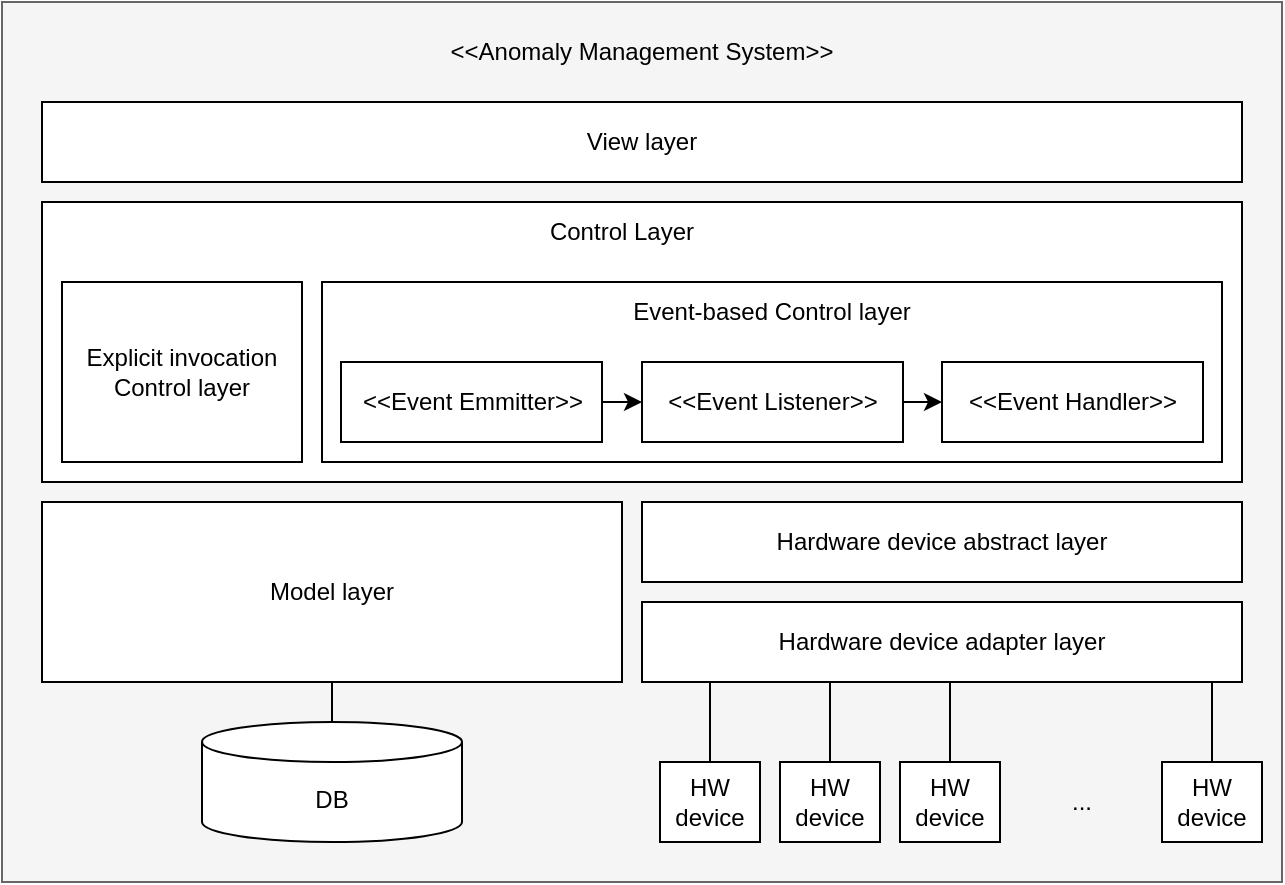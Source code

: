 <mxfile version="21.1.7" type="github">
  <diagram name="페이지-1" id="UiiDNWAqFwjKF0HyPbsK">
    <mxGraphModel dx="908" dy="595" grid="1" gridSize="10" guides="1" tooltips="1" connect="1" arrows="1" fold="1" page="1" pageScale="1" pageWidth="827" pageHeight="1169" math="0" shadow="0">
      <root>
        <mxCell id="0" />
        <mxCell id="1" parent="0" />
        <mxCell id="qTMEEash9hVdEmzpQc22-1" value="" style="rounded=0;whiteSpace=wrap;html=1;fillColor=#f5f5f5;fontColor=#333333;strokeColor=#666666;" vertex="1" parent="1">
          <mxGeometry x="160" y="110" width="640" height="440" as="geometry" />
        </mxCell>
        <mxCell id="qTMEEash9hVdEmzpQc22-2" value="View layer" style="rounded=0;whiteSpace=wrap;html=1;" vertex="1" parent="1">
          <mxGeometry x="180" y="160" width="600" height="40" as="geometry" />
        </mxCell>
        <mxCell id="qTMEEash9hVdEmzpQc22-3" value="" style="rounded=0;whiteSpace=wrap;html=1;" vertex="1" parent="1">
          <mxGeometry x="180" y="210" width="600" height="140" as="geometry" />
        </mxCell>
        <mxCell id="qTMEEash9hVdEmzpQc22-4" value="Model layer" style="rounded=0;whiteSpace=wrap;html=1;" vertex="1" parent="1">
          <mxGeometry x="180" y="360" width="290" height="90" as="geometry" />
        </mxCell>
        <mxCell id="qTMEEash9hVdEmzpQc22-5" value="Hardware device abstract layer" style="rounded=0;whiteSpace=wrap;html=1;" vertex="1" parent="1">
          <mxGeometry x="480" y="360" width="300" height="40" as="geometry" />
        </mxCell>
        <mxCell id="qTMEEash9hVdEmzpQc22-6" value="Hardware device adapter layer" style="rounded=0;whiteSpace=wrap;html=1;" vertex="1" parent="1">
          <mxGeometry x="480" y="410" width="300" height="40" as="geometry" />
        </mxCell>
        <mxCell id="qTMEEash9hVdEmzpQc22-8" value="&amp;lt;&amp;lt;Anomaly Management System&amp;gt;&amp;gt;" style="text;html=1;strokeColor=none;fillColor=none;align=center;verticalAlign=middle;whiteSpace=wrap;rounded=0;" vertex="1" parent="1">
          <mxGeometry x="355" y="120" width="250" height="30" as="geometry" />
        </mxCell>
        <mxCell id="qTMEEash9hVdEmzpQc22-9" value="DB" style="shape=cylinder3;whiteSpace=wrap;html=1;boundedLbl=1;backgroundOutline=1;size=10.0;" vertex="1" parent="1">
          <mxGeometry x="260" y="470" width="130" height="60" as="geometry" />
        </mxCell>
        <mxCell id="qTMEEash9hVdEmzpQc22-24" value="HW &lt;br&gt;device" style="rounded=0;whiteSpace=wrap;html=1;" vertex="1" parent="1">
          <mxGeometry x="489" y="490" width="50" height="40" as="geometry" />
        </mxCell>
        <mxCell id="qTMEEash9hVdEmzpQc22-25" value="" style="endArrow=none;html=1;rounded=0;" edge="1" parent="1" source="qTMEEash9hVdEmzpQc22-24">
          <mxGeometry width="50" height="50" relative="1" as="geometry">
            <mxPoint x="543" y="350" as="sourcePoint" />
            <mxPoint x="514" y="450" as="targetPoint" />
          </mxGeometry>
        </mxCell>
        <mxCell id="qTMEEash9hVdEmzpQc22-28" value="HW &lt;br&gt;device" style="rounded=0;whiteSpace=wrap;html=1;" vertex="1" parent="1">
          <mxGeometry x="549" y="490" width="50" height="40" as="geometry" />
        </mxCell>
        <mxCell id="qTMEEash9hVdEmzpQc22-29" value="" style="endArrow=none;html=1;rounded=0;" edge="1" parent="1" source="qTMEEash9hVdEmzpQc22-28">
          <mxGeometry width="50" height="50" relative="1" as="geometry">
            <mxPoint x="603" y="350" as="sourcePoint" />
            <mxPoint x="574" y="450" as="targetPoint" />
          </mxGeometry>
        </mxCell>
        <mxCell id="qTMEEash9hVdEmzpQc22-30" value="HW &lt;br&gt;device" style="rounded=0;whiteSpace=wrap;html=1;" vertex="1" parent="1">
          <mxGeometry x="609" y="490" width="50" height="40" as="geometry" />
        </mxCell>
        <mxCell id="qTMEEash9hVdEmzpQc22-31" value="" style="endArrow=none;html=1;rounded=0;" edge="1" parent="1" source="qTMEEash9hVdEmzpQc22-30">
          <mxGeometry width="50" height="50" relative="1" as="geometry">
            <mxPoint x="663" y="350" as="sourcePoint" />
            <mxPoint x="634" y="450" as="targetPoint" />
          </mxGeometry>
        </mxCell>
        <mxCell id="qTMEEash9hVdEmzpQc22-34" value="" style="endArrow=none;html=1;rounded=0;exitX=0.5;exitY=0;exitDx=0;exitDy=0;exitPerimeter=0;entryX=0.5;entryY=1;entryDx=0;entryDy=0;" edge="1" parent="1" source="qTMEEash9hVdEmzpQc22-9" target="qTMEEash9hVdEmzpQc22-4">
          <mxGeometry width="50" height="50" relative="1" as="geometry">
            <mxPoint x="414" y="500" as="sourcePoint" />
            <mxPoint x="260" y="450" as="targetPoint" />
          </mxGeometry>
        </mxCell>
        <mxCell id="qTMEEash9hVdEmzpQc22-35" value="Explicit invocation &lt;br&gt;Control layer" style="rounded=0;whiteSpace=wrap;html=1;" vertex="1" parent="1">
          <mxGeometry x="190" y="250" width="120" height="90" as="geometry" />
        </mxCell>
        <mxCell id="qTMEEash9hVdEmzpQc22-36" value="Control Layer" style="text;html=1;strokeColor=none;fillColor=none;align=center;verticalAlign=middle;whiteSpace=wrap;rounded=0;" vertex="1" parent="1">
          <mxGeometry x="410" y="210" width="120" height="30" as="geometry" />
        </mxCell>
        <mxCell id="qTMEEash9hVdEmzpQc22-37" value="" style="rounded=0;whiteSpace=wrap;html=1;" vertex="1" parent="1">
          <mxGeometry x="320" y="250" width="450" height="90" as="geometry" />
        </mxCell>
        <mxCell id="qTMEEash9hVdEmzpQc22-38" value="&amp;lt;&amp;lt;Event Emmitter&amp;gt;&amp;gt;" style="rounded=0;whiteSpace=wrap;html=1;" vertex="1" parent="1">
          <mxGeometry x="329.5" y="290" width="130.5" height="40" as="geometry" />
        </mxCell>
        <mxCell id="qTMEEash9hVdEmzpQc22-39" value="&amp;lt;&amp;lt;Event Listener&amp;gt;&amp;gt;" style="rounded=0;whiteSpace=wrap;html=1;" vertex="1" parent="1">
          <mxGeometry x="480" y="290" width="130.5" height="40" as="geometry" />
        </mxCell>
        <mxCell id="qTMEEash9hVdEmzpQc22-40" value="&amp;lt;&amp;lt;Event Handler&amp;gt;&amp;gt;" style="rounded=0;whiteSpace=wrap;html=1;" vertex="1" parent="1">
          <mxGeometry x="630" y="290" width="130.5" height="40" as="geometry" />
        </mxCell>
        <mxCell id="qTMEEash9hVdEmzpQc22-41" value="Event-based Control layer" style="text;html=1;strokeColor=none;fillColor=none;align=center;verticalAlign=middle;whiteSpace=wrap;rounded=0;" vertex="1" parent="1">
          <mxGeometry x="455.25" y="250" width="180" height="30" as="geometry" />
        </mxCell>
        <mxCell id="qTMEEash9hVdEmzpQc22-44" value="" style="endArrow=classic;html=1;rounded=0;entryX=0;entryY=0.5;entryDx=0;entryDy=0;exitX=1;exitY=0.5;exitDx=0;exitDy=0;" edge="1" parent="1" source="qTMEEash9hVdEmzpQc22-38" target="qTMEEash9hVdEmzpQc22-39">
          <mxGeometry width="50" height="50" relative="1" as="geometry">
            <mxPoint x="400" y="380" as="sourcePoint" />
            <mxPoint x="450" y="330" as="targetPoint" />
          </mxGeometry>
        </mxCell>
        <mxCell id="qTMEEash9hVdEmzpQc22-45" value="" style="endArrow=classic;html=1;rounded=0;entryX=0;entryY=0.5;entryDx=0;entryDy=0;" edge="1" parent="1" target="qTMEEash9hVdEmzpQc22-40">
          <mxGeometry width="50" height="50" relative="1" as="geometry">
            <mxPoint x="610" y="310" as="sourcePoint" />
            <mxPoint x="490" y="320" as="targetPoint" />
          </mxGeometry>
        </mxCell>
        <mxCell id="qTMEEash9hVdEmzpQc22-46" value="HW &lt;br&gt;device" style="rounded=0;whiteSpace=wrap;html=1;" vertex="1" parent="1">
          <mxGeometry x="740" y="490" width="50" height="40" as="geometry" />
        </mxCell>
        <mxCell id="qTMEEash9hVdEmzpQc22-47" value="" style="endArrow=none;html=1;rounded=0;" edge="1" parent="1" source="qTMEEash9hVdEmzpQc22-46">
          <mxGeometry width="50" height="50" relative="1" as="geometry">
            <mxPoint x="794" y="350" as="sourcePoint" />
            <mxPoint x="765" y="450" as="targetPoint" />
          </mxGeometry>
        </mxCell>
        <mxCell id="qTMEEash9hVdEmzpQc22-48" value="..." style="text;html=1;strokeColor=none;fillColor=none;align=center;verticalAlign=middle;whiteSpace=wrap;rounded=0;" vertex="1" parent="1">
          <mxGeometry x="670" y="495" width="60" height="30" as="geometry" />
        </mxCell>
      </root>
    </mxGraphModel>
  </diagram>
</mxfile>
